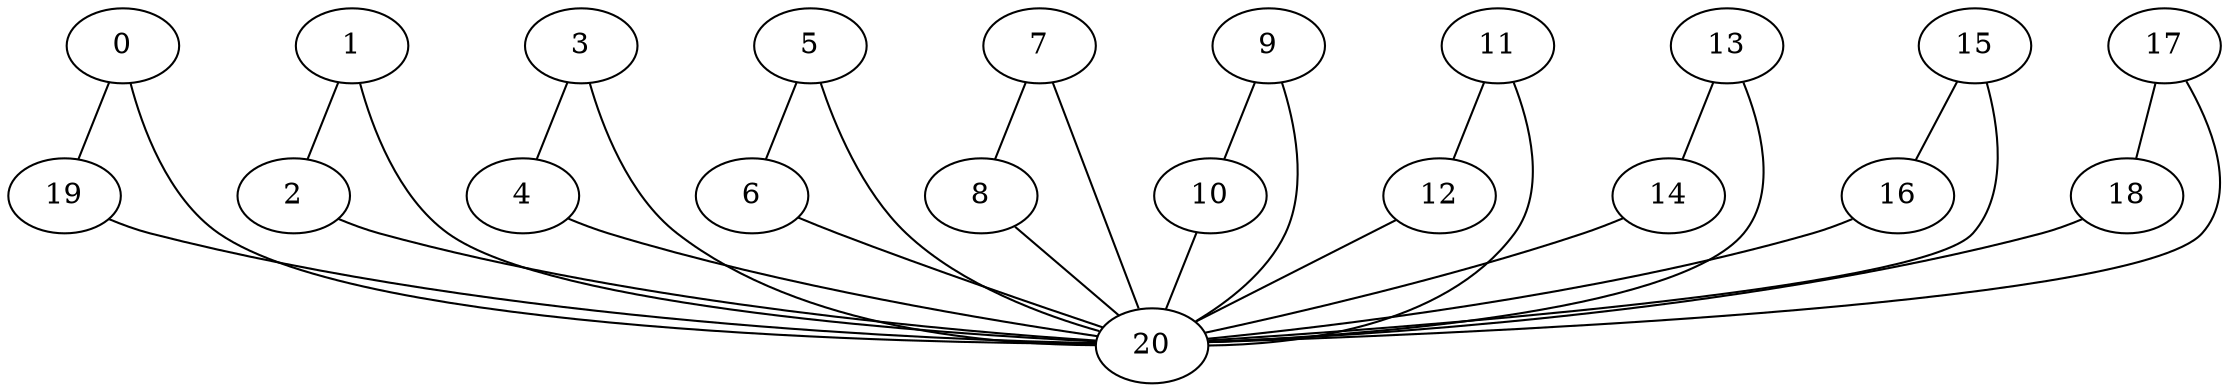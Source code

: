 graph g {0;1;2;3;4;5;6;7;8;9;10;11;12;13;14;15;16;17;18;19;20;0 -- 19;0 -- 20;1 -- 2;1 -- 20;2 -- 20;3 -- 4;3 -- 20;4 -- 20;5 -- 6;5 -- 20;6 -- 20;7 -- 8;7 -- 20;8 -- 20;9 -- 10;9 -- 20;10 -- 20;11 -- 12;11 -- 20;12 -- 20;13 -- 14;13 -- 20;14 -- 20;15 -- 16;15 -- 20;16 -- 20;17 -- 18;17 -- 20;18 -- 20;19 -- 20;}